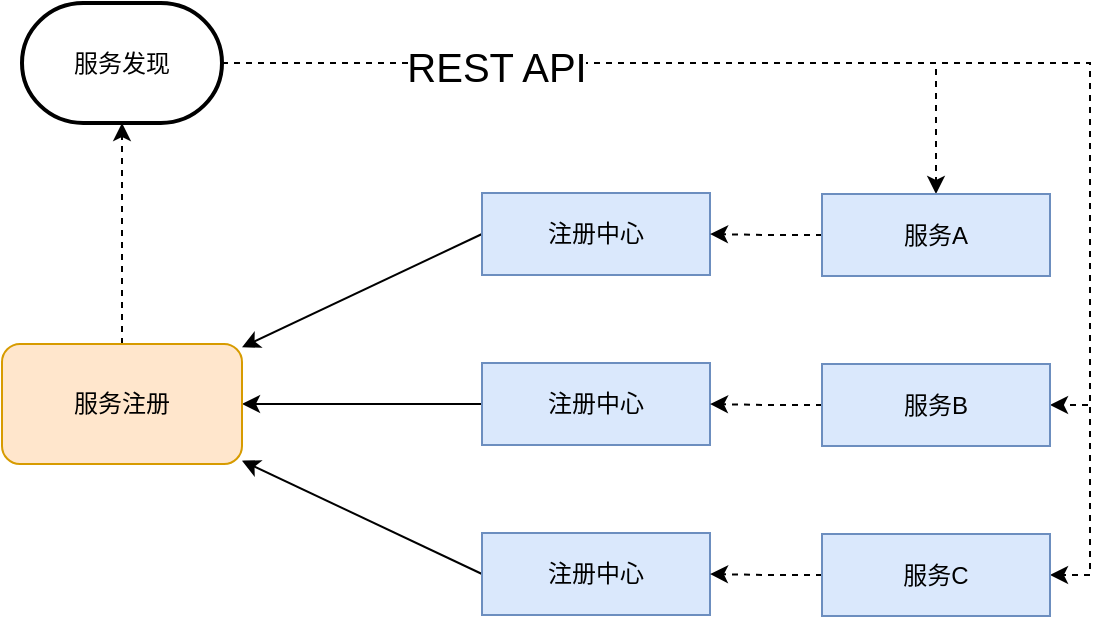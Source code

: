 <mxfile version="13.3.9" type="device"><diagram id="5xXhDw23SDqDEGA4Mrb7" name="Page-1"><mxGraphModel dx="1106" dy="955" grid="1" gridSize="10" guides="1" tooltips="1" connect="1" arrows="1" fold="1" page="1" pageScale="1" pageWidth="1169" pageHeight="1654" math="0" shadow="0"><root><mxCell id="0"/><mxCell id="1" parent="0"/><mxCell id="bDMGgSZ2GgV6dgTzwfX6-8" style="rounded=0;orthogonalLoop=1;jettySize=auto;html=1;exitX=0;exitY=0.5;exitDx=0;exitDy=0;" edge="1" parent="1" source="bDMGgSZ2GgV6dgTzwfX6-3" target="bDMGgSZ2GgV6dgTzwfX6-6"><mxGeometry relative="1" as="geometry"/></mxCell><mxCell id="bDMGgSZ2GgV6dgTzwfX6-3" value="注册中心" style="rounded=0;whiteSpace=wrap;html=1;fillColor=#dae8fc;strokeColor=#6c8ebf;" vertex="1" parent="1"><mxGeometry x="560" y="355.5" width="114" height="41" as="geometry"/></mxCell><mxCell id="bDMGgSZ2GgV6dgTzwfX6-9" style="edgeStyle=none;rounded=0;orthogonalLoop=1;jettySize=auto;html=1;exitX=0;exitY=0.5;exitDx=0;exitDy=0;" edge="1" parent="1" source="bDMGgSZ2GgV6dgTzwfX6-4" target="bDMGgSZ2GgV6dgTzwfX6-6"><mxGeometry relative="1" as="geometry"/></mxCell><mxCell id="bDMGgSZ2GgV6dgTzwfX6-4" value="注册中心" style="rounded=0;whiteSpace=wrap;html=1;fillColor=#dae8fc;strokeColor=#6c8ebf;" vertex="1" parent="1"><mxGeometry x="560" y="440.5" width="114" height="41" as="geometry"/></mxCell><mxCell id="bDMGgSZ2GgV6dgTzwfX6-10" style="edgeStyle=none;rounded=0;orthogonalLoop=1;jettySize=auto;html=1;exitX=0;exitY=0.5;exitDx=0;exitDy=0;" edge="1" parent="1" source="bDMGgSZ2GgV6dgTzwfX6-5" target="bDMGgSZ2GgV6dgTzwfX6-6"><mxGeometry relative="1" as="geometry"/></mxCell><mxCell id="bDMGgSZ2GgV6dgTzwfX6-5" value="注册中心" style="rounded=0;whiteSpace=wrap;html=1;fillColor=#dae8fc;strokeColor=#6c8ebf;" vertex="1" parent="1"><mxGeometry x="560" y="525.5" width="114" height="41" as="geometry"/></mxCell><mxCell id="bDMGgSZ2GgV6dgTzwfX6-14" style="edgeStyle=none;rounded=0;orthogonalLoop=1;jettySize=auto;html=1;endArrow=classic;endFill=1;dashed=1;" edge="1" parent="1" source="bDMGgSZ2GgV6dgTzwfX6-6" target="bDMGgSZ2GgV6dgTzwfX6-7"><mxGeometry relative="1" as="geometry"/></mxCell><mxCell id="bDMGgSZ2GgV6dgTzwfX6-6" value="服务注册" style="rounded=1;whiteSpace=wrap;html=1;fillColor=#ffe6cc;strokeColor=#d79b00;" vertex="1" parent="1"><mxGeometry x="320" y="431" width="120" height="60" as="geometry"/></mxCell><mxCell id="bDMGgSZ2GgV6dgTzwfX6-15" style="edgeStyle=orthogonalEdgeStyle;rounded=0;orthogonalLoop=1;jettySize=auto;html=1;entryX=0.5;entryY=0;entryDx=0;entryDy=0;dashed=1;endArrow=classic;endFill=1;" edge="1" parent="1" source="bDMGgSZ2GgV6dgTzwfX6-7" target="bDMGgSZ2GgV6dgTzwfX6-11"><mxGeometry relative="1" as="geometry"/></mxCell><mxCell id="bDMGgSZ2GgV6dgTzwfX6-16" style="edgeStyle=orthogonalEdgeStyle;rounded=0;orthogonalLoop=1;jettySize=auto;html=1;entryX=1;entryY=0.5;entryDx=0;entryDy=0;dashed=1;endArrow=classic;endFill=1;" edge="1" parent="1" source="bDMGgSZ2GgV6dgTzwfX6-7" target="bDMGgSZ2GgV6dgTzwfX6-12"><mxGeometry relative="1" as="geometry"/></mxCell><mxCell id="bDMGgSZ2GgV6dgTzwfX6-17" style="edgeStyle=orthogonalEdgeStyle;rounded=0;orthogonalLoop=1;jettySize=auto;html=1;entryX=1;entryY=0.5;entryDx=0;entryDy=0;dashed=1;endArrow=classic;endFill=1;" edge="1" parent="1" source="bDMGgSZ2GgV6dgTzwfX6-7" target="bDMGgSZ2GgV6dgTzwfX6-13"><mxGeometry relative="1" as="geometry"/></mxCell><mxCell id="bDMGgSZ2GgV6dgTzwfX6-18" value="REST API" style="edgeLabel;html=1;align=center;verticalAlign=middle;resizable=0;points=[];fontSize=20;" vertex="1" connectable="0" parent="bDMGgSZ2GgV6dgTzwfX6-17"><mxGeometry x="-0.614" relative="1" as="geometry"><mxPoint y="1" as="offset"/></mxGeometry></mxCell><mxCell id="bDMGgSZ2GgV6dgTzwfX6-7" value="服务发现" style="strokeWidth=2;html=1;shape=mxgraph.flowchart.terminator;whiteSpace=wrap;" vertex="1" parent="1"><mxGeometry x="330" y="260.5" width="100" height="60" as="geometry"/></mxCell><mxCell id="bDMGgSZ2GgV6dgTzwfX6-19" style="edgeStyle=orthogonalEdgeStyle;rounded=0;orthogonalLoop=1;jettySize=auto;html=1;dashed=1;endArrow=classic;endFill=1;fontSize=20;" edge="1" parent="1" source="bDMGgSZ2GgV6dgTzwfX6-11" target="bDMGgSZ2GgV6dgTzwfX6-3"><mxGeometry relative="1" as="geometry"/></mxCell><mxCell id="bDMGgSZ2GgV6dgTzwfX6-11" value="服务A" style="rounded=0;whiteSpace=wrap;html=1;fillColor=#dae8fc;strokeColor=#6c8ebf;" vertex="1" parent="1"><mxGeometry x="730" y="356" width="114" height="41" as="geometry"/></mxCell><mxCell id="bDMGgSZ2GgV6dgTzwfX6-20" style="edgeStyle=orthogonalEdgeStyle;rounded=0;orthogonalLoop=1;jettySize=auto;html=1;entryX=1;entryY=0.5;entryDx=0;entryDy=0;dashed=1;endArrow=classic;endFill=1;fontSize=20;" edge="1" parent="1" source="bDMGgSZ2GgV6dgTzwfX6-12" target="bDMGgSZ2GgV6dgTzwfX6-4"><mxGeometry relative="1" as="geometry"/></mxCell><mxCell id="bDMGgSZ2GgV6dgTzwfX6-12" value="服务B" style="rounded=0;whiteSpace=wrap;html=1;fillColor=#dae8fc;strokeColor=#6c8ebf;" vertex="1" parent="1"><mxGeometry x="730" y="441" width="114" height="41" as="geometry"/></mxCell><mxCell id="bDMGgSZ2GgV6dgTzwfX6-21" style="edgeStyle=orthogonalEdgeStyle;rounded=0;orthogonalLoop=1;jettySize=auto;html=1;dashed=1;endArrow=classic;endFill=1;fontSize=20;" edge="1" parent="1" source="bDMGgSZ2GgV6dgTzwfX6-13" target="bDMGgSZ2GgV6dgTzwfX6-5"><mxGeometry relative="1" as="geometry"/></mxCell><mxCell id="bDMGgSZ2GgV6dgTzwfX6-13" value="服务C" style="rounded=0;whiteSpace=wrap;html=1;fillColor=#dae8fc;strokeColor=#6c8ebf;" vertex="1" parent="1"><mxGeometry x="730" y="526" width="114" height="41" as="geometry"/></mxCell></root></mxGraphModel></diagram></mxfile>